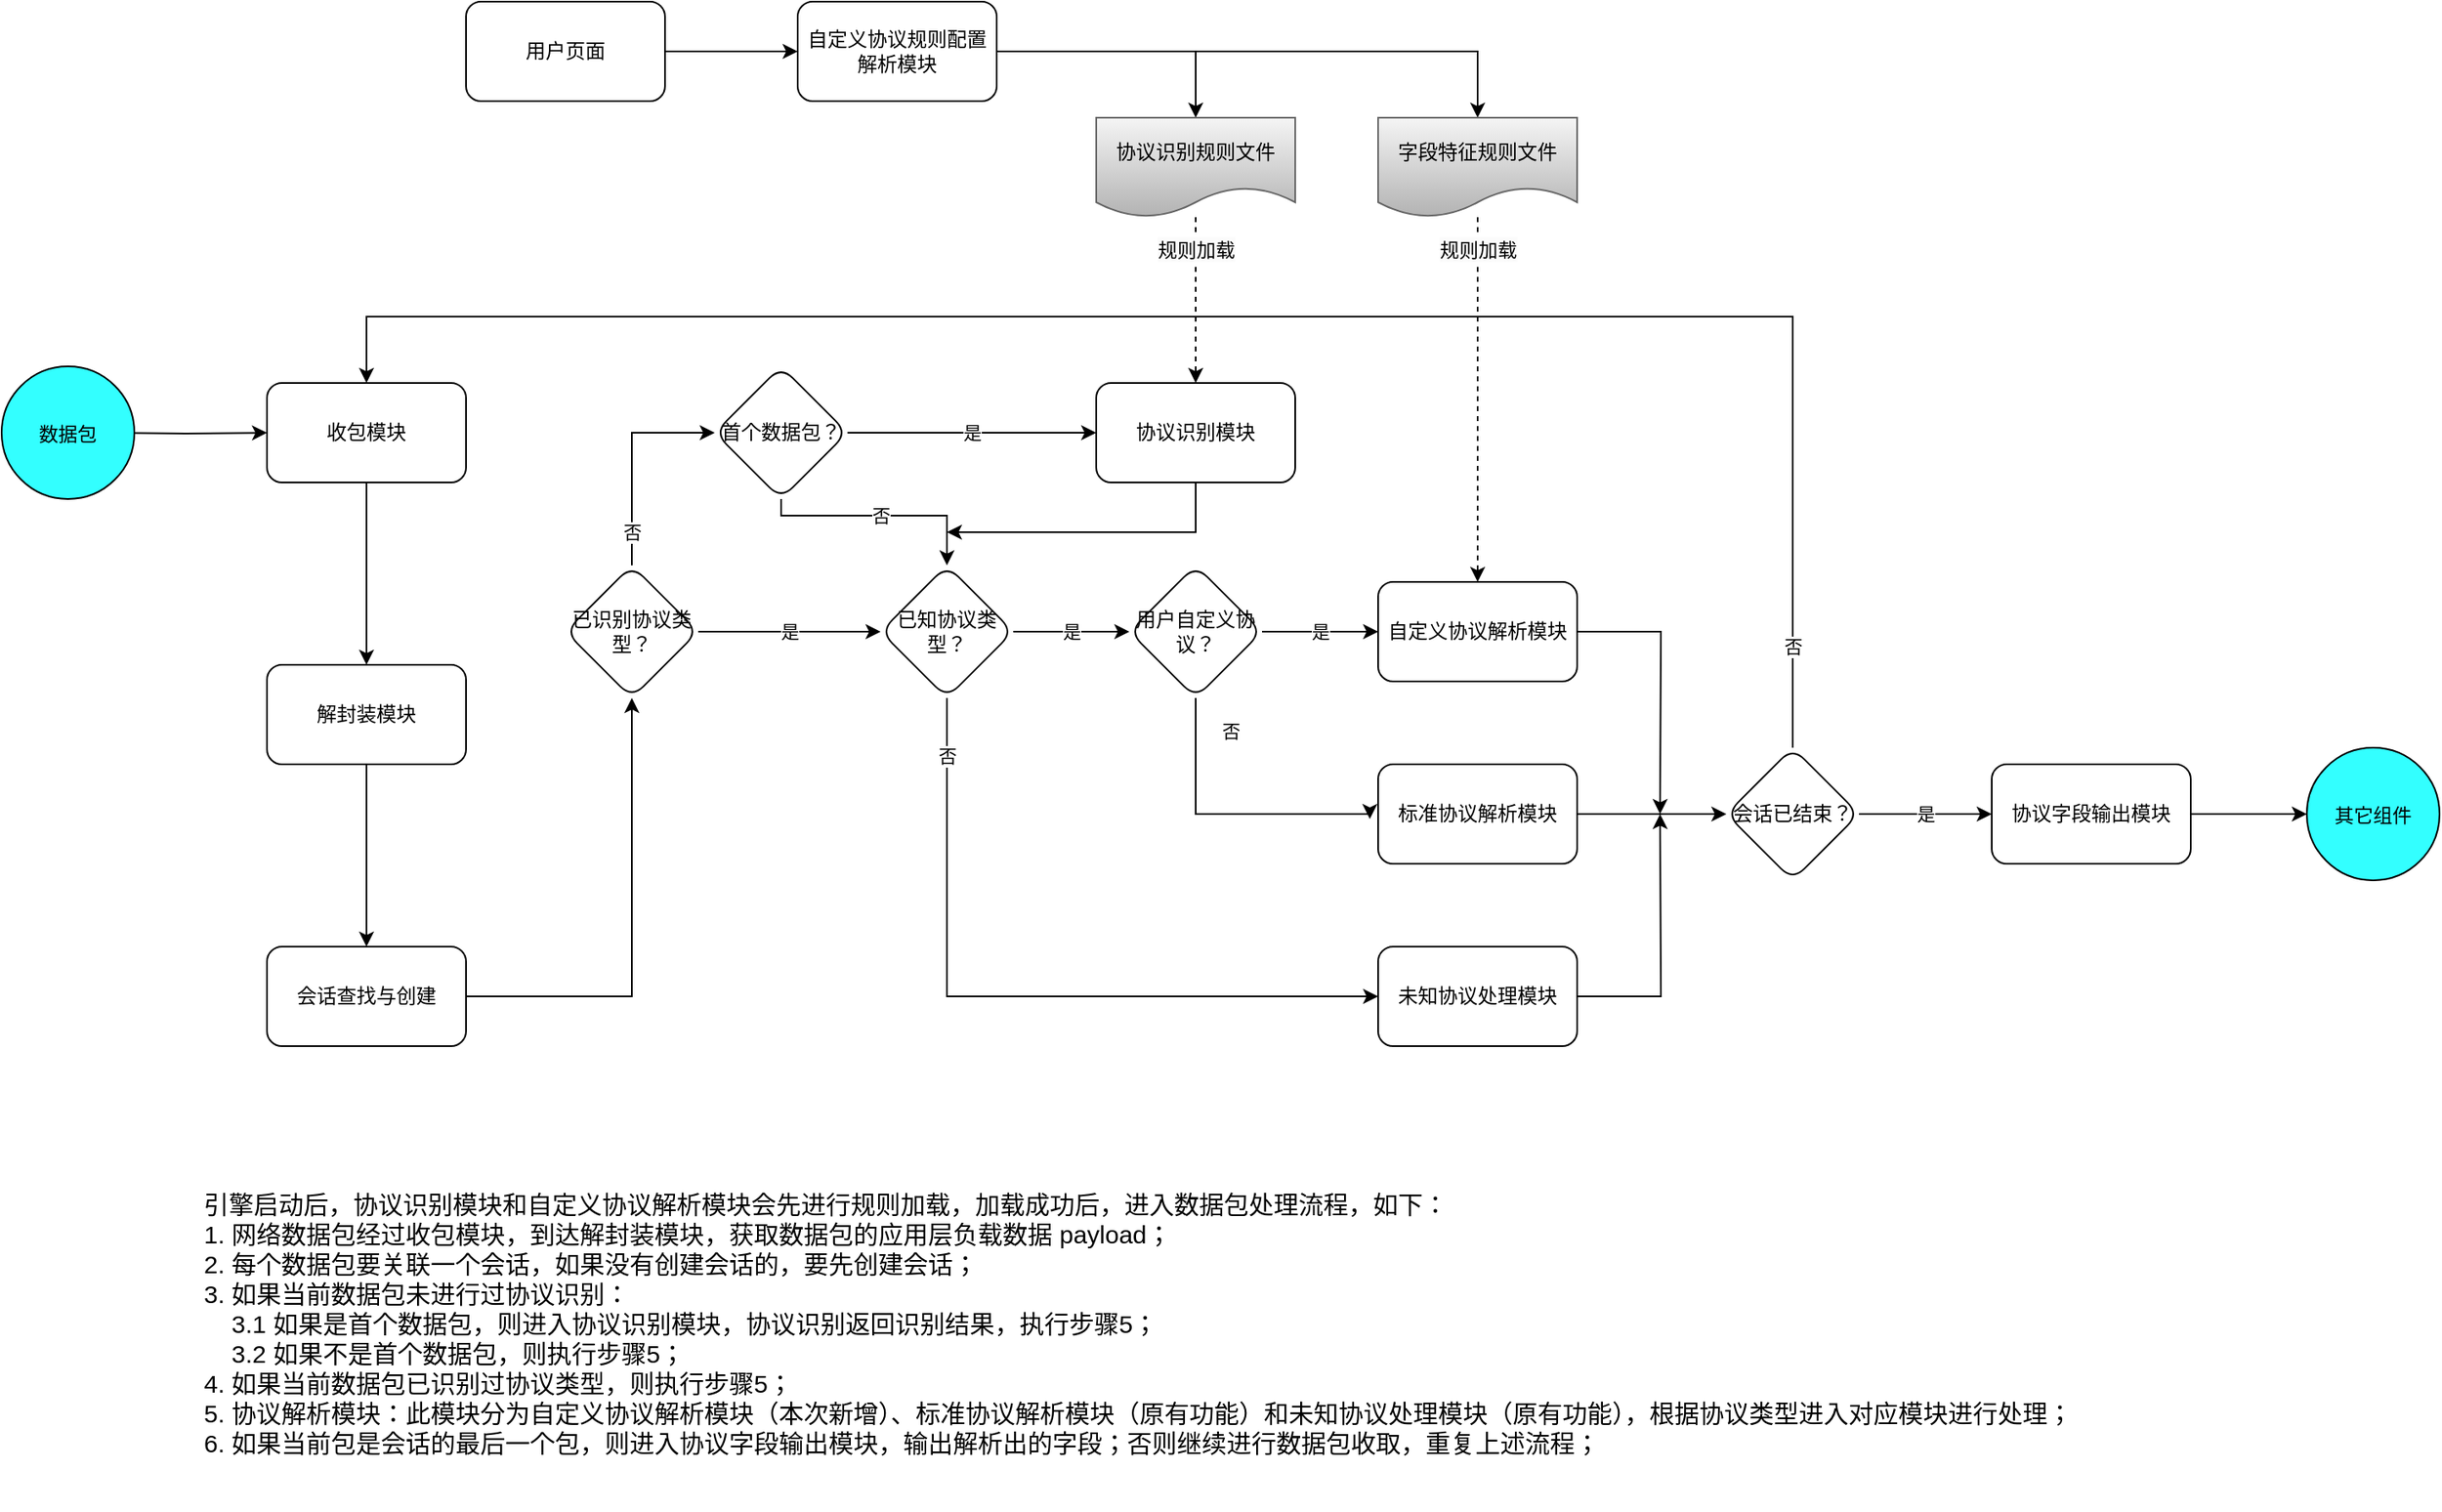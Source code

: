 <mxfile version="21.6.8" type="device" pages="3">
  <diagram id="C5RBs43oDa-KdzZeNtuy" name="整体流程">
    <mxGraphModel dx="1695" dy="-174" grid="1" gridSize="10" guides="1" tooltips="1" connect="1" arrows="1" fold="1" page="1" pageScale="1" pageWidth="827" pageHeight="1169" math="0" shadow="0">
      <root>
        <mxCell id="WIyWlLk6GJQsqaUBKTNV-0" />
        <mxCell id="WIyWlLk6GJQsqaUBKTNV-1" parent="WIyWlLk6GJQsqaUBKTNV-0" />
        <mxCell id="TrH6mUBNPzG0UDbYGJ1b-3" value="" style="edgeStyle=orthogonalEdgeStyle;rounded=0;orthogonalLoop=1;jettySize=auto;html=1;" parent="WIyWlLk6GJQsqaUBKTNV-1" target="TrH6mUBNPzG0UDbYGJ1b-1" edge="1">
          <mxGeometry relative="1" as="geometry">
            <mxPoint x="101" y="1500" as="sourcePoint" />
          </mxGeometry>
        </mxCell>
        <UserObject label="&lt;div style=&quot;font-size: 1px&quot;&gt;&lt;font style=&quot;font-size:11.64px;font-family:Open Sans;color:#000000;direction:ltr;letter-spacing:0px;line-height:120%;opacity:1&quot;&gt;数据包&lt;/font&gt;&lt;/div&gt;" tags="Background" id="TrH6mUBNPzG0UDbYGJ1b-0">
          <mxCell style="verticalAlign=middle;align=center;overflow=width;vsdxID=11;fillColor=#33FFFF;gradientColor=none;shape=stencil(jZLdDoIwDIWfZrdka6PEa8T3MDJkERkZoOPtZekIG/h313an/XaaMsy66txKBrzrjb7Jpyr6iuGRAaimkkb1U8QwZ5iV2sir0UNTUN6endJFd/1wEyz1cdcBfKRsR+mJlJfBkFTEWp+mabIXVLJAJYAED17lS4L7NosRg48YCz5AA8oMXkauGTM0/BquNfiP10UuNtbsljKDf3j9igyXF2/cxtPH7bYtxoq3HqdgOYNS1TVdUfi+PpupRCeH+Qs=);strokeColor=#000000;spacingTop=-3;spacingBottom=-3;spacingLeft=-3;spacingRight=-3;points=[];labelBackgroundColor=none;rounded=0;html=1;whiteSpace=wrap;" parent="WIyWlLk6GJQsqaUBKTNV-1" vertex="1">
            <mxGeometry x="40" y="1460" width="80" height="80" as="geometry" />
          </mxCell>
        </UserObject>
        <mxCell id="TrH6mUBNPzG0UDbYGJ1b-5" value="" style="edgeStyle=orthogonalEdgeStyle;rounded=0;orthogonalLoop=1;jettySize=auto;html=1;" parent="WIyWlLk6GJQsqaUBKTNV-1" source="TrH6mUBNPzG0UDbYGJ1b-1" target="TrH6mUBNPzG0UDbYGJ1b-4" edge="1">
          <mxGeometry relative="1" as="geometry" />
        </mxCell>
        <mxCell id="TrH6mUBNPzG0UDbYGJ1b-1" value="收包模块" style="rounded=1;whiteSpace=wrap;html=1;" parent="WIyWlLk6GJQsqaUBKTNV-1" vertex="1">
          <mxGeometry x="200" y="1470" width="120" height="60" as="geometry" />
        </mxCell>
        <mxCell id="TrH6mUBNPzG0UDbYGJ1b-2" value="引擎启动后，协议识别模块和自定义协议解析模块会先进行规则加载，加载成功后，进入数据包处理流程，如下：&lt;br&gt;1. 网络数据包经过收包模块，到达解封装模块，获取数据包的应用层负载数据 payload；&lt;br&gt;2. 每个数据包要关联一个会话，如果没有创建会话的，要先创建会话；&lt;br&gt;3. 如果当前数据包未进行过协议识别：&lt;br&gt;&lt;span style=&quot;&quot;&gt;&lt;span style=&quot;&quot;&gt;&amp;nbsp;&amp;nbsp;&amp;nbsp;&amp;nbsp;&lt;/span&gt;&lt;/span&gt;3.1 如果是首个数据包，则进入协议识别模块，协议识别返回识别结果，执行步骤5；&lt;br&gt;&lt;span style=&quot;&quot;&gt;&lt;span style=&quot;&quot;&gt;&amp;nbsp;&amp;nbsp;&amp;nbsp;&amp;nbsp;&lt;/span&gt;&lt;/span&gt;3.2 如果不是首个数据包，则执行步骤5；&lt;br&gt;4. 如果当前数据包已识别过协议类型，则执行步骤5；&lt;br&gt;5. 协议解析模块：此模块分为自定义协议解析模块（本次新增）、标准协议解析模块（原有功能）和未知协议处理模块（原有功能），根据协议类型进入对应模块进行处理；&lt;br&gt;6. 如果当前包是会话的最后一个包，则进入协议字段输出模块，输出解析出的字段；否则继续进行数据包收取，重复上述流程；" style="text;html=1;strokeColor=none;fillColor=none;align=left;verticalAlign=top;whiteSpace=wrap;rounded=0;fontSize=15;" parent="WIyWlLk6GJQsqaUBKTNV-1" vertex="1">
          <mxGeometry x="160" y="1950" width="1150" height="200" as="geometry" />
        </mxCell>
        <mxCell id="TrH6mUBNPzG0UDbYGJ1b-7" value="" style="edgeStyle=orthogonalEdgeStyle;rounded=0;orthogonalLoop=1;jettySize=auto;html=1;" parent="WIyWlLk6GJQsqaUBKTNV-1" source="TrH6mUBNPzG0UDbYGJ1b-4" target="TrH6mUBNPzG0UDbYGJ1b-6" edge="1">
          <mxGeometry relative="1" as="geometry" />
        </mxCell>
        <mxCell id="TrH6mUBNPzG0UDbYGJ1b-4" value="解封装模块" style="rounded=1;whiteSpace=wrap;html=1;" parent="WIyWlLk6GJQsqaUBKTNV-1" vertex="1">
          <mxGeometry x="200" y="1640" width="120" height="60" as="geometry" />
        </mxCell>
        <mxCell id="TrH6mUBNPzG0UDbYGJ1b-9" value="" style="edgeStyle=orthogonalEdgeStyle;rounded=0;orthogonalLoop=1;jettySize=auto;html=1;entryX=0.5;entryY=1;entryDx=0;entryDy=0;" parent="WIyWlLk6GJQsqaUBKTNV-1" source="TrH6mUBNPzG0UDbYGJ1b-6" target="pgh4MlblcDUOaWeq8VSe-2" edge="1">
          <mxGeometry relative="1" as="geometry">
            <Array as="points">
              <mxPoint x="420" y="1840" />
            </Array>
          </mxGeometry>
        </mxCell>
        <mxCell id="TrH6mUBNPzG0UDbYGJ1b-6" value="会话查找与创建" style="rounded=1;whiteSpace=wrap;html=1;" parent="WIyWlLk6GJQsqaUBKTNV-1" vertex="1">
          <mxGeometry x="200" y="1810" width="120" height="60" as="geometry" />
        </mxCell>
        <mxCell id="TrH6mUBNPzG0UDbYGJ1b-11" value="是" style="edgeStyle=orthogonalEdgeStyle;rounded=0;orthogonalLoop=1;jettySize=auto;html=1;" parent="WIyWlLk6GJQsqaUBKTNV-1" source="TrH6mUBNPzG0UDbYGJ1b-8" target="TrH6mUBNPzG0UDbYGJ1b-10" edge="1">
          <mxGeometry relative="1" as="geometry" />
        </mxCell>
        <mxCell id="pgh4MlblcDUOaWeq8VSe-10" value="否" style="edgeStyle=orthogonalEdgeStyle;rounded=0;orthogonalLoop=1;jettySize=auto;html=1;exitX=0.5;exitY=1;exitDx=0;exitDy=0;entryX=0.5;entryY=0;entryDx=0;entryDy=0;" edge="1" parent="WIyWlLk6GJQsqaUBKTNV-1" source="TrH6mUBNPzG0UDbYGJ1b-8" target="pgh4MlblcDUOaWeq8VSe-6">
          <mxGeometry relative="1" as="geometry">
            <mxPoint x="610" y="1590" as="targetPoint" />
            <Array as="points">
              <mxPoint x="510" y="1550" />
              <mxPoint x="610" y="1550" />
            </Array>
          </mxGeometry>
        </mxCell>
        <mxCell id="TrH6mUBNPzG0UDbYGJ1b-8" value="首个数据包？" style="rhombus;whiteSpace=wrap;html=1;rounded=1;" parent="WIyWlLk6GJQsqaUBKTNV-1" vertex="1">
          <mxGeometry x="470" y="1460" width="80" height="80" as="geometry" />
        </mxCell>
        <mxCell id="pgh4MlblcDUOaWeq8VSe-13" style="edgeStyle=orthogonalEdgeStyle;rounded=0;orthogonalLoop=1;jettySize=auto;html=1;" edge="1" parent="WIyWlLk6GJQsqaUBKTNV-1" source="TrH6mUBNPzG0UDbYGJ1b-10">
          <mxGeometry relative="1" as="geometry">
            <mxPoint x="610" y="1560" as="targetPoint" />
            <Array as="points">
              <mxPoint x="760" y="1560" />
            </Array>
          </mxGeometry>
        </mxCell>
        <mxCell id="TrH6mUBNPzG0UDbYGJ1b-10" value="协议识别模块" style="whiteSpace=wrap;html=1;rounded=1;" parent="WIyWlLk6GJQsqaUBKTNV-1" vertex="1">
          <mxGeometry x="700" y="1470" width="120" height="60" as="geometry" />
        </mxCell>
        <mxCell id="TrH6mUBNPzG0UDbYGJ1b-17" value="" style="edgeStyle=orthogonalEdgeStyle;rounded=0;orthogonalLoop=1;jettySize=auto;html=1;exitX=0.5;exitY=1;exitDx=0;exitDy=0;" parent="WIyWlLk6GJQsqaUBKTNV-1" source="TrH6mUBNPzG0UDbYGJ1b-14" edge="1">
          <mxGeometry relative="1" as="geometry">
            <Array as="points">
              <mxPoint x="760" y="1730" />
            </Array>
            <mxPoint x="865" y="1733" as="targetPoint" />
          </mxGeometry>
        </mxCell>
        <mxCell id="TrH6mUBNPzG0UDbYGJ1b-18" value="否" style="edgeLabel;html=1;align=center;verticalAlign=middle;resizable=0;points=[];" parent="TrH6mUBNPzG0UDbYGJ1b-17" vertex="1" connectable="0">
          <mxGeometry relative="1" as="geometry">
            <mxPoint x="2" y="-50" as="offset" />
          </mxGeometry>
        </mxCell>
        <mxCell id="TrH6mUBNPzG0UDbYGJ1b-20" value="是" style="edgeStyle=orthogonalEdgeStyle;rounded=0;orthogonalLoop=1;jettySize=auto;html=1;" parent="WIyWlLk6GJQsqaUBKTNV-1" source="TrH6mUBNPzG0UDbYGJ1b-14" target="TrH6mUBNPzG0UDbYGJ1b-19" edge="1">
          <mxGeometry relative="1" as="geometry" />
        </mxCell>
        <mxCell id="TrH6mUBNPzG0UDbYGJ1b-14" value="用户自定义协议？" style="rhombus;whiteSpace=wrap;html=1;rounded=1;" parent="WIyWlLk6GJQsqaUBKTNV-1" vertex="1">
          <mxGeometry x="720" y="1580" width="80" height="80" as="geometry" />
        </mxCell>
        <mxCell id="TrH6mUBNPzG0UDbYGJ1b-29" style="edgeStyle=orthogonalEdgeStyle;rounded=0;orthogonalLoop=1;jettySize=auto;html=1;entryX=0;entryY=0.5;entryDx=0;entryDy=0;" parent="WIyWlLk6GJQsqaUBKTNV-1" source="TrH6mUBNPzG0UDbYGJ1b-16" target="TrH6mUBNPzG0UDbYGJ1b-27" edge="1">
          <mxGeometry relative="1" as="geometry" />
        </mxCell>
        <mxCell id="TrH6mUBNPzG0UDbYGJ1b-16" value="标准协议解析模块" style="whiteSpace=wrap;html=1;rounded=1;" parent="WIyWlLk6GJQsqaUBKTNV-1" vertex="1">
          <mxGeometry x="870" y="1700" width="120" height="60" as="geometry" />
        </mxCell>
        <mxCell id="pgh4MlblcDUOaWeq8VSe-12" style="edgeStyle=orthogonalEdgeStyle;rounded=0;orthogonalLoop=1;jettySize=auto;html=1;" edge="1" parent="WIyWlLk6GJQsqaUBKTNV-1" source="TrH6mUBNPzG0UDbYGJ1b-19">
          <mxGeometry relative="1" as="geometry">
            <mxPoint x="1040" y="1730" as="targetPoint" />
          </mxGeometry>
        </mxCell>
        <mxCell id="TrH6mUBNPzG0UDbYGJ1b-19" value="自定义协议解析模块" style="whiteSpace=wrap;html=1;rounded=1;" parent="WIyWlLk6GJQsqaUBKTNV-1" vertex="1">
          <mxGeometry x="870" y="1590" width="120" height="60" as="geometry" />
        </mxCell>
        <mxCell id="TrH6mUBNPzG0UDbYGJ1b-25" value="" style="edgeStyle=orthogonalEdgeStyle;rounded=0;orthogonalLoop=1;jettySize=auto;html=1;" parent="WIyWlLk6GJQsqaUBKTNV-1" source="TrH6mUBNPzG0UDbYGJ1b-22" target="TrH6mUBNPzG0UDbYGJ1b-24" edge="1">
          <mxGeometry relative="1" as="geometry" />
        </mxCell>
        <mxCell id="TrH6mUBNPzG0UDbYGJ1b-22" value="协议字段输出模块" style="whiteSpace=wrap;html=1;rounded=1;" parent="WIyWlLk6GJQsqaUBKTNV-1" vertex="1">
          <mxGeometry x="1240" y="1700" width="120" height="60" as="geometry" />
        </mxCell>
        <UserObject label="&lt;div style=&quot;font-size: 1px&quot;&gt;&lt;font style=&quot;font-size:11.64px;font-family:Open Sans;color:#000000;direction:ltr;letter-spacing:0px;line-height:120%;opacity:1&quot;&gt;其它组件&lt;/font&gt;&lt;/div&gt;" tags="Background" id="TrH6mUBNPzG0UDbYGJ1b-24">
          <mxCell style="verticalAlign=middle;align=center;overflow=width;vsdxID=12;fillColor=#33FFFF;gradientColor=none;shape=stencil(jZLdDoIwDIWfZrdka6PEa8T3MDJkERkZoOPtZekIG/h313an/XaaMsy66txKBrzrjb7Jpyr6iuGRAaimkkb1U8QwZ5iV2sir0UNTUN6endJFd/1wEyz1cdcBfKRsR+mJlJfBkFTEWp+mabIXVLJAJYAED17lS4L7NosRg48YCz5AA8oMXkauGTM0/BquNfiP10UuNtbsljKDf3j9igyXF2/cxtPH7bYtxoq3HqdgOYNS1TVdUfi+PpupRCeH+Qs=);strokeColor=#000000;spacingTop=-3;spacingBottom=-3;spacingLeft=-3;spacingRight=-3;points=[];labelBackgroundColor=none;rounded=0;html=1;whiteSpace=wrap;" parent="WIyWlLk6GJQsqaUBKTNV-1" vertex="1">
            <mxGeometry x="1430" y="1690" width="80" height="80" as="geometry" />
          </mxCell>
        </UserObject>
        <mxCell id="TrH6mUBNPzG0UDbYGJ1b-30" value="是" style="edgeStyle=orthogonalEdgeStyle;rounded=0;orthogonalLoop=1;jettySize=auto;html=1;" parent="WIyWlLk6GJQsqaUBKTNV-1" source="TrH6mUBNPzG0UDbYGJ1b-27" target="TrH6mUBNPzG0UDbYGJ1b-22" edge="1">
          <mxGeometry relative="1" as="geometry" />
        </mxCell>
        <mxCell id="TrH6mUBNPzG0UDbYGJ1b-32" value="否" style="edgeStyle=orthogonalEdgeStyle;rounded=0;orthogonalLoop=1;jettySize=auto;html=1;entryX=0.5;entryY=0;entryDx=0;entryDy=0;" parent="WIyWlLk6GJQsqaUBKTNV-1" source="TrH6mUBNPzG0UDbYGJ1b-27" target="TrH6mUBNPzG0UDbYGJ1b-1" edge="1">
          <mxGeometry x="-0.894" relative="1" as="geometry">
            <mxPoint x="1120" y="1740" as="targetPoint" />
            <Array as="points">
              <mxPoint x="1120" y="1430" />
              <mxPoint x="260" y="1430" />
            </Array>
            <mxPoint as="offset" />
          </mxGeometry>
        </mxCell>
        <mxCell id="TrH6mUBNPzG0UDbYGJ1b-27" value="会话已结束？" style="rhombus;whiteSpace=wrap;html=1;rounded=1;" parent="WIyWlLk6GJQsqaUBKTNV-1" vertex="1">
          <mxGeometry x="1080" y="1690" width="80" height="80" as="geometry" />
        </mxCell>
        <mxCell id="TrH6mUBNPzG0UDbYGJ1b-36" value="" style="edgeStyle=orthogonalEdgeStyle;rounded=0;orthogonalLoop=1;jettySize=auto;html=1;" parent="WIyWlLk6GJQsqaUBKTNV-1" source="TrH6mUBNPzG0UDbYGJ1b-34" target="TrH6mUBNPzG0UDbYGJ1b-35" edge="1">
          <mxGeometry relative="1" as="geometry" />
        </mxCell>
        <mxCell id="TrH6mUBNPzG0UDbYGJ1b-34" value="用户页面" style="rounded=1;whiteSpace=wrap;html=1;" parent="WIyWlLk6GJQsqaUBKTNV-1" vertex="1">
          <mxGeometry x="320" y="1240" width="120" height="60" as="geometry" />
        </mxCell>
        <mxCell id="TrH6mUBNPzG0UDbYGJ1b-39" style="edgeStyle=orthogonalEdgeStyle;rounded=0;orthogonalLoop=1;jettySize=auto;html=1;" parent="WIyWlLk6GJQsqaUBKTNV-1" source="TrH6mUBNPzG0UDbYGJ1b-35" target="TrH6mUBNPzG0UDbYGJ1b-38" edge="1">
          <mxGeometry relative="1" as="geometry" />
        </mxCell>
        <mxCell id="TrH6mUBNPzG0UDbYGJ1b-40" style="edgeStyle=orthogonalEdgeStyle;rounded=0;orthogonalLoop=1;jettySize=auto;html=1;entryX=0.5;entryY=0;entryDx=0;entryDy=0;" parent="WIyWlLk6GJQsqaUBKTNV-1" source="TrH6mUBNPzG0UDbYGJ1b-35" target="TrH6mUBNPzG0UDbYGJ1b-37" edge="1">
          <mxGeometry relative="1" as="geometry" />
        </mxCell>
        <mxCell id="TrH6mUBNPzG0UDbYGJ1b-35" value="自定义协议规则配置解析模块" style="whiteSpace=wrap;html=1;rounded=1;" parent="WIyWlLk6GJQsqaUBKTNV-1" vertex="1">
          <mxGeometry x="520" y="1240" width="120" height="60" as="geometry" />
        </mxCell>
        <mxCell id="TrH6mUBNPzG0UDbYGJ1b-41" value="&lt;span style=&quot;color: rgb(0, 0, 0); font-family: &amp;quot;Open Sans&amp;quot;; font-size: 11.64px; font-style: normal; font-variant-ligatures: normal; font-variant-caps: normal; font-weight: 400; letter-spacing: normal; orphans: 2; text-align: center; text-indent: 0px; text-transform: none; widows: 2; word-spacing: 0px; -webkit-text-stroke-width: 0px; background-color: rgb(251, 251, 251); text-decoration-thickness: initial; text-decoration-style: initial; text-decoration-color: initial; float: none; display: inline !important;&quot;&gt;规则加载&lt;/span&gt;" style="edgeStyle=orthogonalEdgeStyle;rounded=0;orthogonalLoop=1;jettySize=auto;html=1;dashed=1;" parent="WIyWlLk6GJQsqaUBKTNV-1" source="TrH6mUBNPzG0UDbYGJ1b-37" target="TrH6mUBNPzG0UDbYGJ1b-10" edge="1">
          <mxGeometry x="-0.6" relative="1" as="geometry">
            <Array as="points">
              <mxPoint x="760" y="1400" />
              <mxPoint x="760" y="1400" />
            </Array>
            <mxPoint as="offset" />
          </mxGeometry>
        </mxCell>
        <mxCell id="TrH6mUBNPzG0UDbYGJ1b-37" value="协议识别规则文件" style="shape=document;whiteSpace=wrap;html=1;boundedLbl=1;fillColor=#f5f5f5;gradientColor=#b3b3b3;strokeColor=#666666;" parent="WIyWlLk6GJQsqaUBKTNV-1" vertex="1">
          <mxGeometry x="700" y="1310" width="120" height="60" as="geometry" />
        </mxCell>
        <mxCell id="TrH6mUBNPzG0UDbYGJ1b-42" value="&lt;span style=&quot;color: rgb(0, 0, 0); font-family: &amp;quot;Open Sans&amp;quot;; font-size: 11.64px; font-style: normal; font-variant-ligatures: normal; font-variant-caps: normal; font-weight: 400; letter-spacing: normal; orphans: 2; text-align: center; text-indent: 0px; text-transform: none; widows: 2; word-spacing: 0px; -webkit-text-stroke-width: 0px; background-color: rgb(251, 251, 251); text-decoration-thickness: initial; text-decoration-style: initial; text-decoration-color: initial; float: none; display: inline !important;&quot;&gt;规则加载&lt;/span&gt;" style="edgeStyle=orthogonalEdgeStyle;rounded=0;orthogonalLoop=1;jettySize=auto;html=1;dashed=1;" parent="WIyWlLk6GJQsqaUBKTNV-1" source="TrH6mUBNPzG0UDbYGJ1b-38" target="TrH6mUBNPzG0UDbYGJ1b-19" edge="1">
          <mxGeometry x="-0.818" relative="1" as="geometry">
            <mxPoint as="offset" />
          </mxGeometry>
        </mxCell>
        <mxCell id="TrH6mUBNPzG0UDbYGJ1b-38" value="字段特征规则文件" style="shape=document;whiteSpace=wrap;html=1;boundedLbl=1;fillColor=#f5f5f5;gradientColor=#b3b3b3;strokeColor=#666666;" parent="WIyWlLk6GJQsqaUBKTNV-1" vertex="1">
          <mxGeometry x="870" y="1310" width="120" height="60" as="geometry" />
        </mxCell>
        <mxCell id="pgh4MlblcDUOaWeq8VSe-3" value="否" style="edgeStyle=orthogonalEdgeStyle;rounded=0;orthogonalLoop=1;jettySize=auto;html=1;entryX=0;entryY=0.5;entryDx=0;entryDy=0;exitX=0.5;exitY=0;exitDx=0;exitDy=0;" edge="1" parent="WIyWlLk6GJQsqaUBKTNV-1" source="pgh4MlblcDUOaWeq8VSe-2" target="TrH6mUBNPzG0UDbYGJ1b-8">
          <mxGeometry x="-0.684" relative="1" as="geometry">
            <mxPoint as="offset" />
          </mxGeometry>
        </mxCell>
        <mxCell id="pgh4MlblcDUOaWeq8VSe-4" value="否" style="edgeStyle=orthogonalEdgeStyle;rounded=0;orthogonalLoop=1;jettySize=auto;html=1;entryX=0;entryY=0.5;entryDx=0;entryDy=0;exitX=0.5;exitY=1;exitDx=0;exitDy=0;" edge="1" parent="WIyWlLk6GJQsqaUBKTNV-1" source="pgh4MlblcDUOaWeq8VSe-6" target="pgh4MlblcDUOaWeq8VSe-5">
          <mxGeometry x="-0.848" relative="1" as="geometry">
            <Array as="points">
              <mxPoint x="610" y="1840" />
            </Array>
            <mxPoint y="1" as="offset" />
          </mxGeometry>
        </mxCell>
        <mxCell id="pgh4MlblcDUOaWeq8VSe-7" value="是" style="edgeStyle=orthogonalEdgeStyle;rounded=0;orthogonalLoop=1;jettySize=auto;html=1;" edge="1" parent="WIyWlLk6GJQsqaUBKTNV-1" source="pgh4MlblcDUOaWeq8VSe-2" target="pgh4MlblcDUOaWeq8VSe-6">
          <mxGeometry relative="1" as="geometry" />
        </mxCell>
        <mxCell id="pgh4MlblcDUOaWeq8VSe-2" value="已识别协议类型？" style="rhombus;whiteSpace=wrap;html=1;rounded=1;" vertex="1" parent="WIyWlLk6GJQsqaUBKTNV-1">
          <mxGeometry x="380" y="1580" width="80" height="80" as="geometry" />
        </mxCell>
        <mxCell id="pgh4MlblcDUOaWeq8VSe-11" style="edgeStyle=orthogonalEdgeStyle;rounded=0;orthogonalLoop=1;jettySize=auto;html=1;" edge="1" parent="WIyWlLk6GJQsqaUBKTNV-1" source="pgh4MlblcDUOaWeq8VSe-5">
          <mxGeometry relative="1" as="geometry">
            <mxPoint x="1040" y="1730" as="targetPoint" />
          </mxGeometry>
        </mxCell>
        <mxCell id="pgh4MlblcDUOaWeq8VSe-5" value="未知协议处理模块" style="whiteSpace=wrap;html=1;rounded=1;" vertex="1" parent="WIyWlLk6GJQsqaUBKTNV-1">
          <mxGeometry x="870" y="1810" width="120" height="60" as="geometry" />
        </mxCell>
        <mxCell id="pgh4MlblcDUOaWeq8VSe-8" value="是" style="edgeStyle=orthogonalEdgeStyle;rounded=0;orthogonalLoop=1;jettySize=auto;html=1;entryX=0;entryY=0.5;entryDx=0;entryDy=0;" edge="1" parent="WIyWlLk6GJQsqaUBKTNV-1" source="pgh4MlblcDUOaWeq8VSe-6" target="TrH6mUBNPzG0UDbYGJ1b-14">
          <mxGeometry relative="1" as="geometry" />
        </mxCell>
        <mxCell id="pgh4MlblcDUOaWeq8VSe-6" value="已知协议类型？" style="rhombus;whiteSpace=wrap;html=1;rounded=1;" vertex="1" parent="WIyWlLk6GJQsqaUBKTNV-1">
          <mxGeometry x="570" y="1580" width="80" height="80" as="geometry" />
        </mxCell>
      </root>
    </mxGraphModel>
  </diagram>
  <diagram id="lfhVrNANtl0c4oEmqBP4" name="协议识别模块">
    <mxGraphModel dx="1695" dy="-174" grid="1" gridSize="10" guides="1" tooltips="1" connect="1" arrows="1" fold="1" page="1" pageScale="1" pageWidth="827" pageHeight="1169" math="0" shadow="0">
      <root>
        <mxCell id="0" />
        <mxCell id="1" parent="0" />
        <mxCell id="qliQ6zrFNsQcZsXevNhg-5" value="" style="edgeStyle=orthogonalEdgeStyle;rounded=0;orthogonalLoop=1;jettySize=auto;html=1;entryX=0;entryY=0.5;entryDx=0;entryDy=0;" edge="1" parent="1" source="-kqVmEGTciwaDOZk5PAz-1" target="qliQ6zrFNsQcZsXevNhg-6">
          <mxGeometry relative="1" as="geometry" />
        </mxCell>
        <UserObject label="&lt;div style=&quot;&quot;&gt;&lt;font face=&quot;Open Sans&quot;&gt;&lt;span style=&quot;font-size: 11.64px;&quot;&gt;首个数据包的待解析数据&lt;/span&gt;&lt;/font&gt;&lt;/div&gt;" tags="Background" id="-kqVmEGTciwaDOZk5PAz-1">
          <mxCell style="verticalAlign=middle;align=center;overflow=width;vsdxID=11;fillColor=#33FFFF;gradientColor=none;shape=stencil(jZLdDoIwDIWfZrdka6PEa8T3MDJkERkZoOPtZekIG/h313an/XaaMsy66txKBrzrjb7Jpyr6iuGRAaimkkb1U8QwZ5iV2sir0UNTUN6endJFd/1wEyz1cdcBfKRsR+mJlJfBkFTEWp+mabIXVLJAJYAED17lS4L7NosRg48YCz5AA8oMXkauGTM0/BquNfiP10UuNtbsljKDf3j9igyXF2/cxtPH7bYtxoq3HqdgOYNS1TVdUfi+PpupRCeH+Qs=);strokeColor=#000000;spacingTop=-3;spacingBottom=-3;spacingLeft=-3;spacingRight=-3;points=[];labelBackgroundColor=none;rounded=0;html=1;whiteSpace=wrap;" vertex="1" parent="1">
            <mxGeometry x="230" y="1450" width="80" height="80" as="geometry" />
          </mxCell>
        </UserObject>
        <mxCell id="qliQ6zrFNsQcZsXevNhg-4" value="" style="edgeStyle=orthogonalEdgeStyle;rounded=0;orthogonalLoop=1;jettySize=auto;html=1;" edge="1" parent="1" source="F9l-_YXsxID4sJf8kynH-1" target="qliQ6zrFNsQcZsXevNhg-6">
          <mxGeometry relative="1" as="geometry">
            <mxPoint x="450" y="1470" as="targetPoint" />
          </mxGeometry>
        </mxCell>
        <mxCell id="F9l-_YXsxID4sJf8kynH-1" value="规则加载模块" style="whiteSpace=wrap;html=1;rounded=1;" vertex="1" parent="1">
          <mxGeometry x="390" y="1340" width="120" height="60" as="geometry" />
        </mxCell>
        <mxCell id="qliQ6zrFNsQcZsXevNhg-3" value="" style="edgeStyle=orthogonalEdgeStyle;rounded=0;orthogonalLoop=1;jettySize=auto;html=1;" edge="1" parent="1" source="qliQ6zrFNsQcZsXevNhg-2" target="F9l-_YXsxID4sJf8kynH-1">
          <mxGeometry relative="1" as="geometry" />
        </mxCell>
        <mxCell id="qliQ6zrFNsQcZsXevNhg-2" value="" style="strokeWidth=2;html=1;shape=mxgraph.flowchart.start_2;whiteSpace=wrap;" vertex="1" parent="1">
          <mxGeometry x="430" y="1240" width="40" height="40" as="geometry" />
        </mxCell>
        <mxCell id="qliQ6zrFNsQcZsXevNhg-8" value="" style="edgeStyle=orthogonalEdgeStyle;rounded=0;orthogonalLoop=1;jettySize=auto;html=1;" edge="1" parent="1" source="qliQ6zrFNsQcZsXevNhg-6" target="qliQ6zrFNsQcZsXevNhg-7">
          <mxGeometry relative="1" as="geometry" />
        </mxCell>
        <mxCell id="qliQ6zrFNsQcZsXevNhg-6" value="偏移量调整" style="whiteSpace=wrap;html=1;rounded=1;" vertex="1" parent="1">
          <mxGeometry x="390" y="1460" width="120" height="60" as="geometry" />
        </mxCell>
        <mxCell id="qliQ6zrFNsQcZsXevNhg-12" value="" style="edgeStyle=orthogonalEdgeStyle;rounded=0;orthogonalLoop=1;jettySize=auto;html=1;" edge="1" parent="1" source="qliQ6zrFNsQcZsXevNhg-7" target="qliQ6zrFNsQcZsXevNhg-11">
          <mxGeometry relative="1" as="geometry" />
        </mxCell>
        <mxCell id="qliQ6zrFNsQcZsXevNhg-7" value="特征字符串匹配" style="whiteSpace=wrap;html=1;rounded=1;" vertex="1" parent="1">
          <mxGeometry x="390" y="1600" width="120" height="60" as="geometry" />
        </mxCell>
        <mxCell id="xuWwWsow6VL-r4ZJhH9k-2" value="" style="edgeStyle=orthogonalEdgeStyle;rounded=0;orthogonalLoop=1;jettySize=auto;html=1;" edge="1" parent="1" source="qliQ6zrFNsQcZsXevNhg-11" target="xuWwWsow6VL-r4ZJhH9k-1">
          <mxGeometry relative="1" as="geometry" />
        </mxCell>
        <mxCell id="qliQ6zrFNsQcZsXevNhg-11" value="返回识别" style="whiteSpace=wrap;html=1;rounded=1;" vertex="1" parent="1">
          <mxGeometry x="390" y="1740" width="120" height="60" as="geometry" />
        </mxCell>
        <mxCell id="xuWwWsow6VL-r4ZJhH9k-1" value="" style="strokeWidth=2;html=1;shape=mxgraph.flowchart.start_2;whiteSpace=wrap;" vertex="1" parent="1">
          <mxGeometry x="430" y="1860" width="40" height="40" as="geometry" />
        </mxCell>
        <mxCell id="ojshgfI06Dl0d_7GDOuJ-1" value="进程启动后，先加载协议特征识别的规则文件，加载成功后，执行协议识别流程，如下：&lt;br&gt;1. 根据规则中的特征偏移量，调整待解析数据的位置偏移量；&lt;br&gt;2. 根据规则中的特征字符串，与待解析数据匹配；&lt;br&gt;3. 返回识别结果；" style="text;html=1;strokeColor=none;fillColor=none;align=left;verticalAlign=top;whiteSpace=wrap;rounded=0;fontSize=14;" vertex="1" parent="1">
          <mxGeometry x="230" y="1970" width="590" height="140" as="geometry" />
        </mxCell>
      </root>
    </mxGraphModel>
  </diagram>
  <diagram name="协议解析模块" id="JHSgENw5iM5s6X8B0Y1_">
    <mxGraphModel dx="1695" dy="-174" grid="1" gridSize="10" guides="1" tooltips="1" connect="1" arrows="1" fold="1" page="1" pageScale="1" pageWidth="827" pageHeight="1169" math="0" shadow="0">
      <root>
        <mxCell id="DRnYkZTl3iuKx-j_t5XB-0" />
        <mxCell id="DRnYkZTl3iuKx-j_t5XB-1" parent="DRnYkZTl3iuKx-j_t5XB-0" />
        <mxCell id="DRnYkZTl3iuKx-j_t5XB-2" value="" style="edgeStyle=orthogonalEdgeStyle;rounded=0;orthogonalLoop=1;jettySize=auto;html=1;entryX=0;entryY=0.5;entryDx=0;entryDy=0;" edge="1" parent="DRnYkZTl3iuKx-j_t5XB-1" source="DRnYkZTl3iuKx-j_t5XB-3" target="DRnYkZTl3iuKx-j_t5XB-9">
          <mxGeometry relative="1" as="geometry" />
        </mxCell>
        <UserObject label="&lt;div style=&quot;&quot;&gt;&lt;font face=&quot;Open Sans&quot;&gt;&lt;span style=&quot;font-size: 11.64px;&quot;&gt;数据包的待解析数据&lt;/span&gt;&lt;/font&gt;&lt;/div&gt;" tags="Background" id="DRnYkZTl3iuKx-j_t5XB-3">
          <mxCell style="verticalAlign=middle;align=center;overflow=width;vsdxID=11;fillColor=#33FFFF;gradientColor=none;shape=stencil(jZLdDoIwDIWfZrdka6PEa8T3MDJkERkZoOPtZekIG/h313an/XaaMsy66txKBrzrjb7Jpyr6iuGRAaimkkb1U8QwZ5iV2sir0UNTUN6endJFd/1wEyz1cdcBfKRsR+mJlJfBkFTEWp+mabIXVLJAJYAED17lS4L7NosRg48YCz5AA8oMXkauGTM0/BquNfiP10UuNtbsljKDf3j9igyXF2/cxtPH7bYtxoq3HqdgOYNS1TVdUfi+PpupRCeH+Qs=);strokeColor=#000000;spacingTop=-3;spacingBottom=-3;spacingLeft=-3;spacingRight=-3;points=[];labelBackgroundColor=none;rounded=0;html=1;whiteSpace=wrap;" vertex="1" parent="DRnYkZTl3iuKx-j_t5XB-1">
            <mxGeometry x="230" y="1450" width="80" height="80" as="geometry" />
          </mxCell>
        </UserObject>
        <mxCell id="DRnYkZTl3iuKx-j_t5XB-4" value="" style="edgeStyle=orthogonalEdgeStyle;rounded=0;orthogonalLoop=1;jettySize=auto;html=1;" edge="1" parent="DRnYkZTl3iuKx-j_t5XB-1" source="DRnYkZTl3iuKx-j_t5XB-5" target="DRnYkZTl3iuKx-j_t5XB-9">
          <mxGeometry relative="1" as="geometry">
            <mxPoint x="450" y="1470" as="targetPoint" />
          </mxGeometry>
        </mxCell>
        <mxCell id="DRnYkZTl3iuKx-j_t5XB-5" value="规则加载模块" style="whiteSpace=wrap;html=1;rounded=1;" vertex="1" parent="DRnYkZTl3iuKx-j_t5XB-1">
          <mxGeometry x="390" y="1340" width="120" height="60" as="geometry" />
        </mxCell>
        <mxCell id="DRnYkZTl3iuKx-j_t5XB-6" value="" style="edgeStyle=orthogonalEdgeStyle;rounded=0;orthogonalLoop=1;jettySize=auto;html=1;" edge="1" parent="DRnYkZTl3iuKx-j_t5XB-1" source="DRnYkZTl3iuKx-j_t5XB-7" target="DRnYkZTl3iuKx-j_t5XB-5">
          <mxGeometry relative="1" as="geometry" />
        </mxCell>
        <mxCell id="DRnYkZTl3iuKx-j_t5XB-7" value="" style="strokeWidth=2;html=1;shape=mxgraph.flowchart.start_2;whiteSpace=wrap;" vertex="1" parent="DRnYkZTl3iuKx-j_t5XB-1">
          <mxGeometry x="430" y="1240" width="40" height="40" as="geometry" />
        </mxCell>
        <mxCell id="DRnYkZTl3iuKx-j_t5XB-8" value="" style="edgeStyle=orthogonalEdgeStyle;rounded=0;orthogonalLoop=1;jettySize=auto;html=1;" edge="1" parent="DRnYkZTl3iuKx-j_t5XB-1" source="DRnYkZTl3iuKx-j_t5XB-9" target="DRnYkZTl3iuKx-j_t5XB-11">
          <mxGeometry relative="1" as="geometry" />
        </mxCell>
        <mxCell id="DRnYkZTl3iuKx-j_t5XB-9" value="偏移量调整" style="whiteSpace=wrap;html=1;rounded=1;" vertex="1" parent="DRnYkZTl3iuKx-j_t5XB-1">
          <mxGeometry x="390" y="1460" width="120" height="60" as="geometry" />
        </mxCell>
        <mxCell id="DRnYkZTl3iuKx-j_t5XB-10" value="" style="edgeStyle=orthogonalEdgeStyle;rounded=0;orthogonalLoop=1;jettySize=auto;html=1;" edge="1" parent="DRnYkZTl3iuKx-j_t5XB-1" source="DRnYkZTl3iuKx-j_t5XB-11" target="DRnYkZTl3iuKx-j_t5XB-13">
          <mxGeometry relative="1" as="geometry" />
        </mxCell>
        <mxCell id="DRnYkZTl3iuKx-j_t5XB-11" value="提取指定字节的数据" style="whiteSpace=wrap;html=1;rounded=1;" vertex="1" parent="DRnYkZTl3iuKx-j_t5XB-1">
          <mxGeometry x="390" y="1600" width="120" height="60" as="geometry" />
        </mxCell>
        <mxCell id="DRnYkZTl3iuKx-j_t5XB-12" value="" style="edgeStyle=orthogonalEdgeStyle;rounded=0;orthogonalLoop=1;jettySize=auto;html=1;" edge="1" parent="DRnYkZTl3iuKx-j_t5XB-1" source="DRnYkZTl3iuKx-j_t5XB-13" target="DRnYkZTl3iuKx-j_t5XB-14">
          <mxGeometry relative="1" as="geometry" />
        </mxCell>
        <mxCell id="DRnYkZTl3iuKx-j_t5XB-13" value="字段输出" style="whiteSpace=wrap;html=1;rounded=1;" vertex="1" parent="DRnYkZTl3iuKx-j_t5XB-1">
          <mxGeometry x="390" y="1740" width="120" height="60" as="geometry" />
        </mxCell>
        <mxCell id="DRnYkZTl3iuKx-j_t5XB-14" value="" style="strokeWidth=2;html=1;shape=mxgraph.flowchart.start_2;whiteSpace=wrap;" vertex="1" parent="DRnYkZTl3iuKx-j_t5XB-1">
          <mxGeometry x="430" y="1860" width="40" height="40" as="geometry" />
        </mxCell>
        <mxCell id="X7jv4gKbTocTi_5t1Ryr-0" value="进程启动后，先加载自定义协议字段提取的规则文件，加载成功后，执行自定义协议解析流程，如下：&lt;br&gt;1. 根据规则中的特征偏移量，调整待解析数据的位置偏移量；&lt;br&gt;2. 根据规则中的字段长度，从待解析数据中提取字段内容，并根据规则中指定的字段类型、大小端等信息处理字段内容；&lt;br&gt;3. 字段输出：关联字段名与字段内容（可能有多个）；" style="text;html=1;strokeColor=none;fillColor=none;align=left;verticalAlign=top;whiteSpace=wrap;rounded=0;fontSize=14;" vertex="1" parent="DRnYkZTl3iuKx-j_t5XB-1">
          <mxGeometry x="120" y="1970" width="700" height="140" as="geometry" />
        </mxCell>
      </root>
    </mxGraphModel>
  </diagram>
</mxfile>
